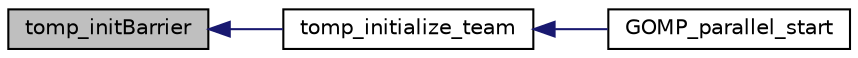 digraph "tomp_initBarrier"
{
  edge [fontname="Helvetica",fontsize="10",labelfontname="Helvetica",labelfontsize="10"];
  node [fontname="Helvetica",fontsize="10",shape=record];
  rankdir="LR";
  Node1 [label="tomp_initBarrier",height=0.2,width=0.4,color="black", fillcolor="grey75", style="filled", fontcolor="black"];
  Node1 -> Node2 [dir="back",color="midnightblue",fontsize="10",style="solid",fontname="Helvetica"];
  Node2 [label="tomp_initialize_team",height=0.2,width=0.4,color="black", fillcolor="white", style="filled",URL="$tomp__parallel_8h.html#a922e07a50dc3c58f2db569dde727245c",tooltip="Create and initialize a team. "];
  Node2 -> Node3 [dir="back",color="midnightblue",fontsize="10",style="solid",fontname="Helvetica"];
  Node3 [label="GOMP_parallel_start",height=0.2,width=0.4,color="black", fillcolor="white", style="filled",URL="$tomp__parallel_8c.html#a1b5e247c0eb03f2846741f5e395d351a",tooltip="GOMP_parallel_start is used for the for loop parallelism. "];
}
